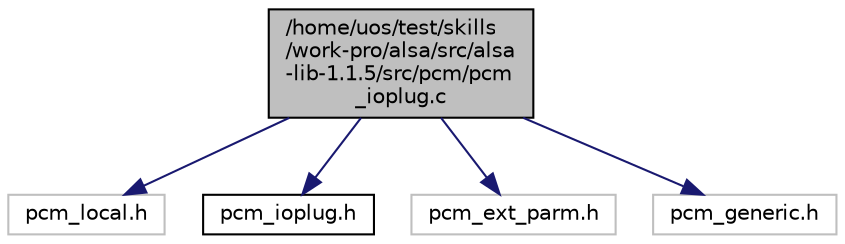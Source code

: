 digraph "/home/uos/test/skills/work-pro/alsa/src/alsa-lib-1.1.5/src/pcm/pcm_ioplug.c"
{
  edge [fontname="Helvetica",fontsize="10",labelfontname="Helvetica",labelfontsize="10"];
  node [fontname="Helvetica",fontsize="10",shape=record];
  Node1 [label="/home/uos/test/skills\l/work-pro/alsa/src/alsa\l-lib-1.1.5/src/pcm/pcm\l_ioplug.c",height=0.2,width=0.4,color="black", fillcolor="grey75", style="filled", fontcolor="black"];
  Node1 -> Node2 [color="midnightblue",fontsize="10",style="solid",fontname="Helvetica"];
  Node2 [label="pcm_local.h",height=0.2,width=0.4,color="grey75", fillcolor="white", style="filled"];
  Node1 -> Node3 [color="midnightblue",fontsize="10",style="solid",fontname="Helvetica"];
  Node3 [label="pcm_ioplug.h",height=0.2,width=0.4,color="black", fillcolor="white", style="filled",URL="$pcm__ioplug_8h.html",tooltip="External I/O-Plugin SDK. "];
  Node1 -> Node4 [color="midnightblue",fontsize="10",style="solid",fontname="Helvetica"];
  Node4 [label="pcm_ext_parm.h",height=0.2,width=0.4,color="grey75", fillcolor="white", style="filled"];
  Node1 -> Node5 [color="midnightblue",fontsize="10",style="solid",fontname="Helvetica"];
  Node5 [label="pcm_generic.h",height=0.2,width=0.4,color="grey75", fillcolor="white", style="filled"];
}
